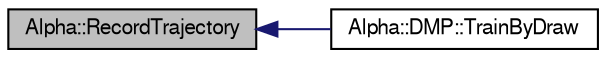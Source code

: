 digraph "Alpha::RecordTrajectory"
{
  bgcolor="transparent";
  edge [fontname="FreeSans",fontsize="10",labelfontname="FreeSans",labelfontsize="10"];
  node [fontname="FreeSans",fontsize="10",shape=record];
  rankdir="LR";
  Node1 [label="Alpha::RecordTrajectory",height=0.2,width=0.4,color="black", fillcolor="grey75", style="filled" fontcolor="black"];
  Node1 -> Node2 [dir="back",color="midnightblue",fontsize="10",style="solid",fontname="FreeSans"];
  Node2 [label="Alpha::DMP::TrainByDraw",height=0.2,width=0.4,color="black",URL="$class_alpha_1_1_d_m_p.html#a5f0fdb141ed12a7d64d4cdb9c66d3c0f",tooltip="this function modifies the value of &quot;sample&quot; in timestruct "];
}
